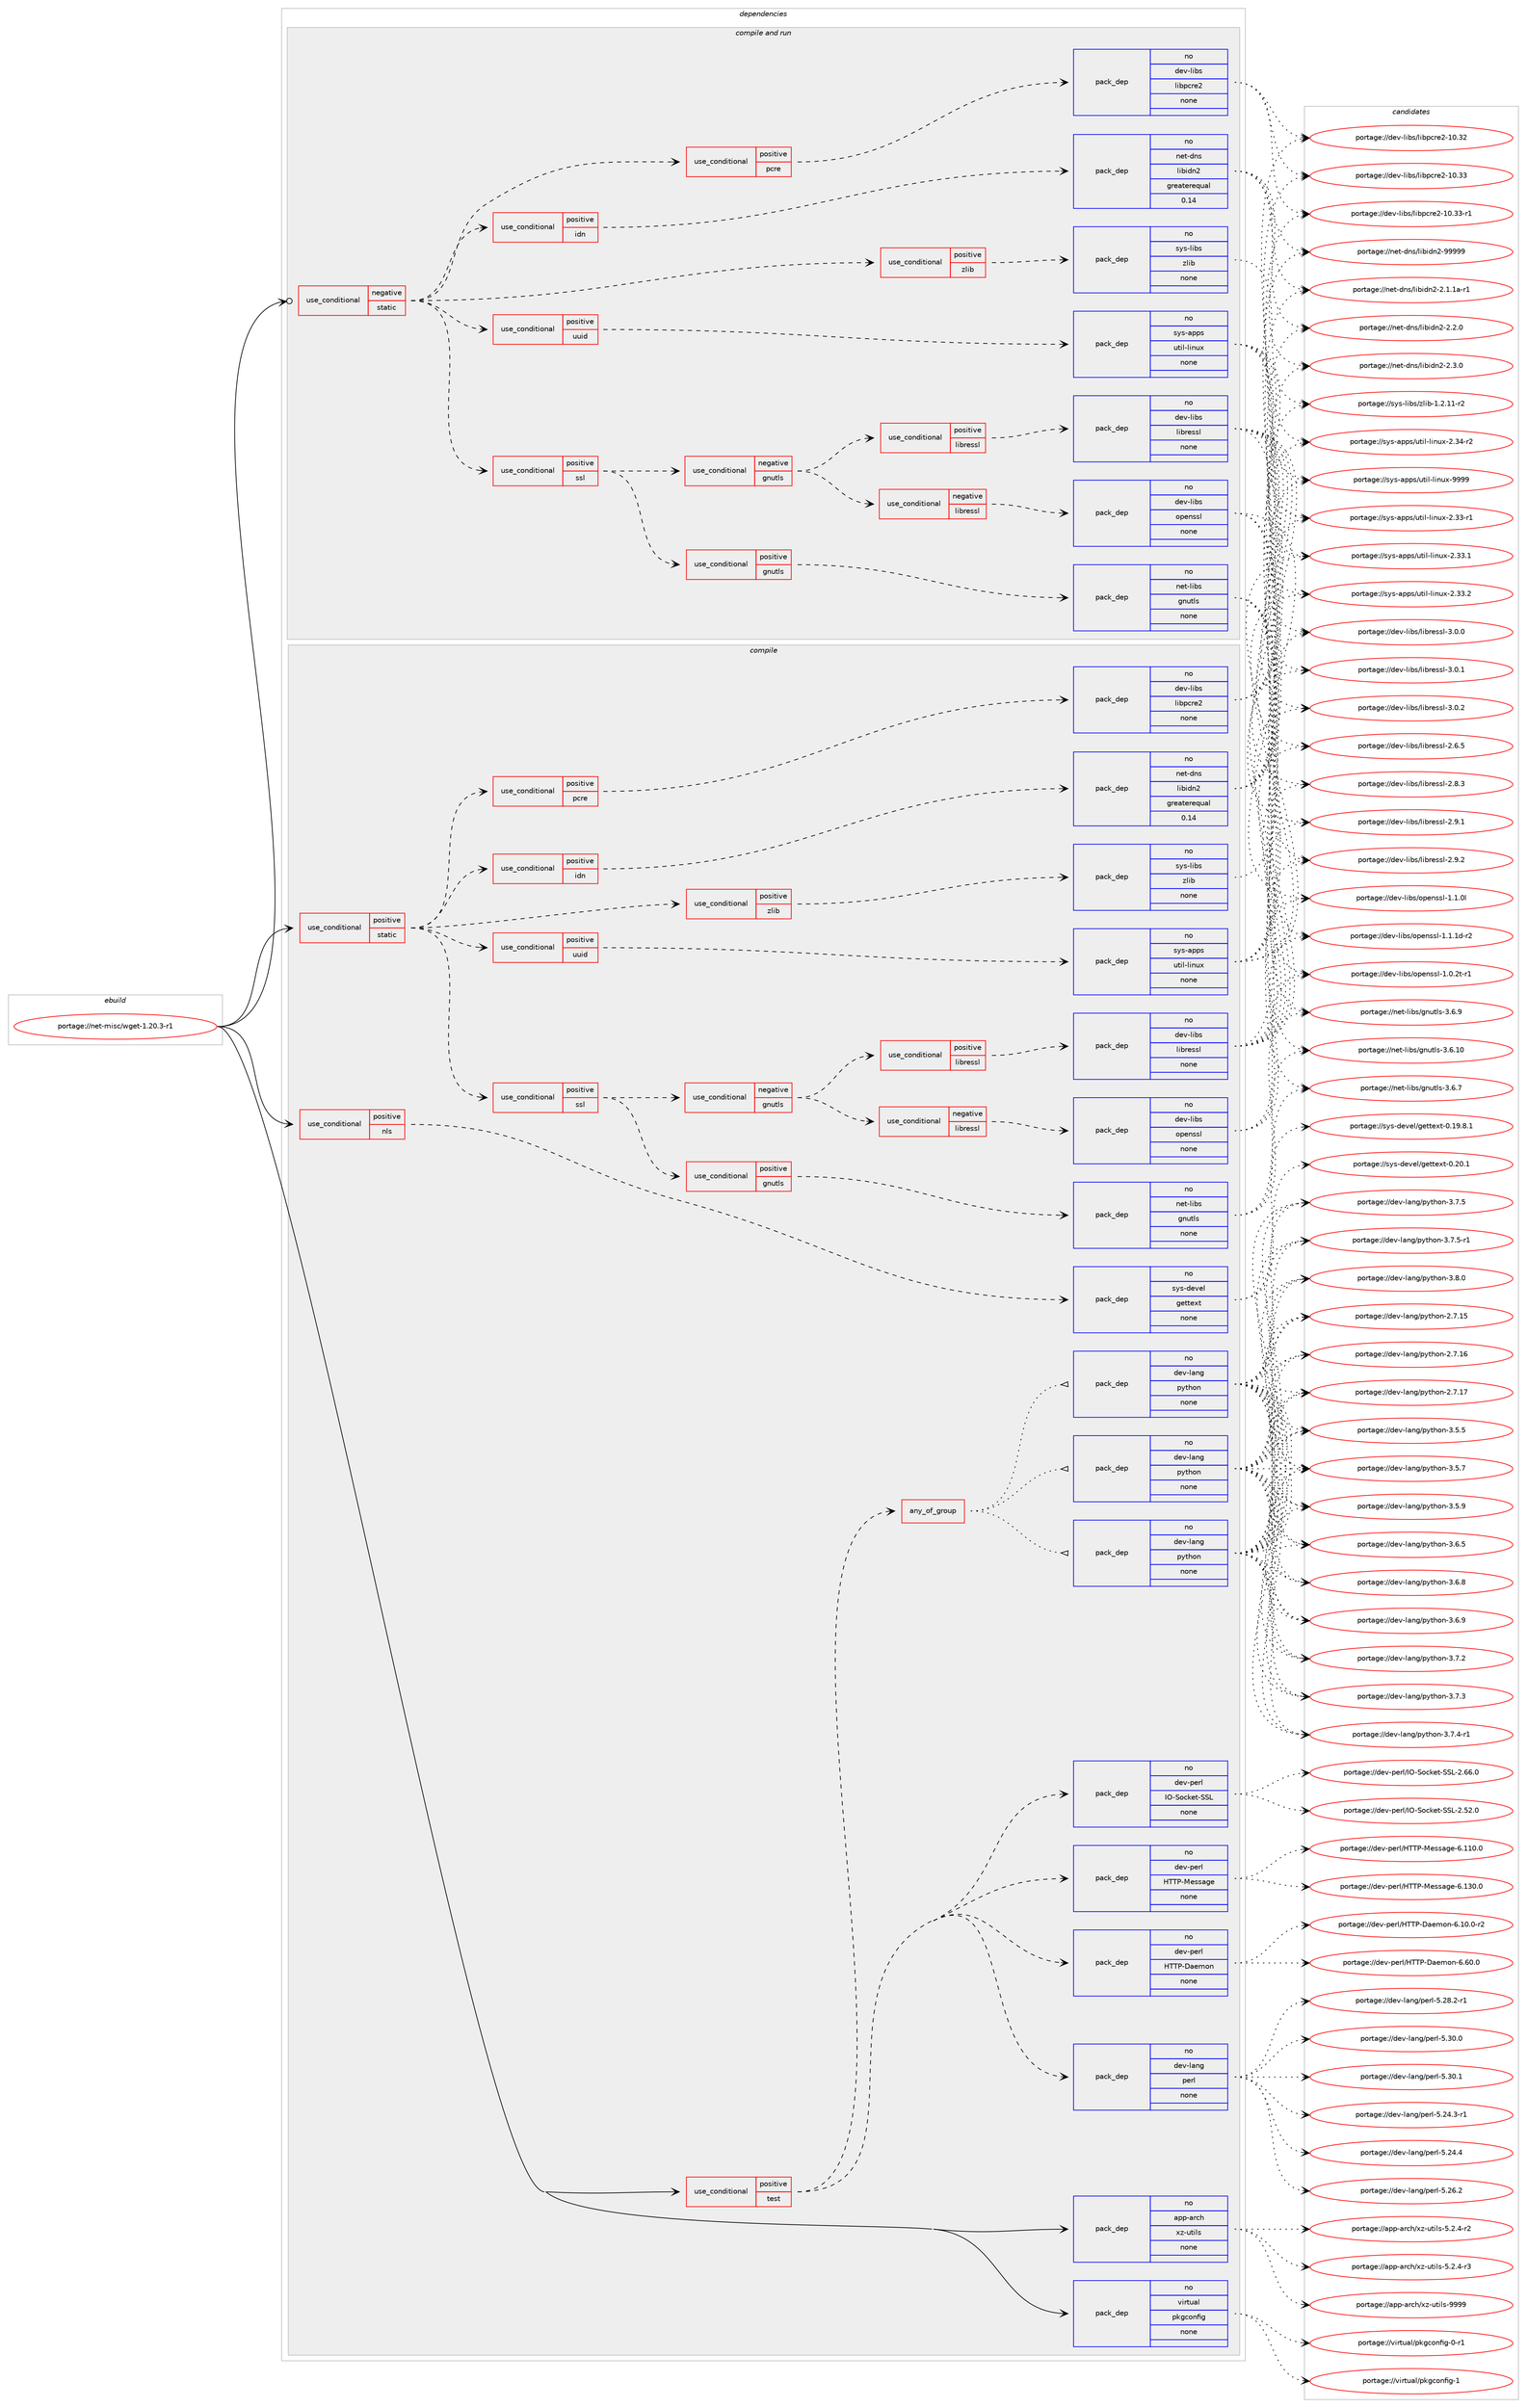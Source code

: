 digraph prolog {

# *************
# Graph options
# *************

newrank=true;
concentrate=true;
compound=true;
graph [rankdir=LR,fontname=Helvetica,fontsize=10,ranksep=1.5];#, ranksep=2.5, nodesep=0.2];
edge  [arrowhead=vee];
node  [fontname=Helvetica,fontsize=10];

# **********
# The ebuild
# **********

subgraph cluster_leftcol {
color=gray;
rank=same;
label=<<i>ebuild</i>>;
id [label="portage://net-misc/wget-1.20.3-r1", color=red, width=4, href="../net-misc/wget-1.20.3-r1.svg"];
}

# ****************
# The dependencies
# ****************

subgraph cluster_midcol {
color=gray;
label=<<i>dependencies</i>>;
subgraph cluster_compile {
fillcolor="#eeeeee";
style=filled;
label=<<i>compile</i>>;
subgraph cond92803 {
dependency371104 [label=<<TABLE BORDER="0" CELLBORDER="1" CELLSPACING="0" CELLPADDING="4"><TR><TD ROWSPAN="3" CELLPADDING="10">use_conditional</TD></TR><TR><TD>positive</TD></TR><TR><TD>nls</TD></TR></TABLE>>, shape=none, color=red];
subgraph pack272052 {
dependency371105 [label=<<TABLE BORDER="0" CELLBORDER="1" CELLSPACING="0" CELLPADDING="4" WIDTH="220"><TR><TD ROWSPAN="6" CELLPADDING="30">pack_dep</TD></TR><TR><TD WIDTH="110">no</TD></TR><TR><TD>sys-devel</TD></TR><TR><TD>gettext</TD></TR><TR><TD>none</TD></TR><TR><TD></TD></TR></TABLE>>, shape=none, color=blue];
}
dependency371104:e -> dependency371105:w [weight=20,style="dashed",arrowhead="vee"];
}
id:e -> dependency371104:w [weight=20,style="solid",arrowhead="vee"];
subgraph cond92804 {
dependency371106 [label=<<TABLE BORDER="0" CELLBORDER="1" CELLSPACING="0" CELLPADDING="4"><TR><TD ROWSPAN="3" CELLPADDING="10">use_conditional</TD></TR><TR><TD>positive</TD></TR><TR><TD>static</TD></TR></TABLE>>, shape=none, color=red];
subgraph cond92805 {
dependency371107 [label=<<TABLE BORDER="0" CELLBORDER="1" CELLSPACING="0" CELLPADDING="4"><TR><TD ROWSPAN="3" CELLPADDING="10">use_conditional</TD></TR><TR><TD>positive</TD></TR><TR><TD>idn</TD></TR></TABLE>>, shape=none, color=red];
subgraph pack272053 {
dependency371108 [label=<<TABLE BORDER="0" CELLBORDER="1" CELLSPACING="0" CELLPADDING="4" WIDTH="220"><TR><TD ROWSPAN="6" CELLPADDING="30">pack_dep</TD></TR><TR><TD WIDTH="110">no</TD></TR><TR><TD>net-dns</TD></TR><TR><TD>libidn2</TD></TR><TR><TD>greaterequal</TD></TR><TR><TD>0.14</TD></TR></TABLE>>, shape=none, color=blue];
}
dependency371107:e -> dependency371108:w [weight=20,style="dashed",arrowhead="vee"];
}
dependency371106:e -> dependency371107:w [weight=20,style="dashed",arrowhead="vee"];
subgraph cond92806 {
dependency371109 [label=<<TABLE BORDER="0" CELLBORDER="1" CELLSPACING="0" CELLPADDING="4"><TR><TD ROWSPAN="3" CELLPADDING="10">use_conditional</TD></TR><TR><TD>positive</TD></TR><TR><TD>pcre</TD></TR></TABLE>>, shape=none, color=red];
subgraph pack272054 {
dependency371110 [label=<<TABLE BORDER="0" CELLBORDER="1" CELLSPACING="0" CELLPADDING="4" WIDTH="220"><TR><TD ROWSPAN="6" CELLPADDING="30">pack_dep</TD></TR><TR><TD WIDTH="110">no</TD></TR><TR><TD>dev-libs</TD></TR><TR><TD>libpcre2</TD></TR><TR><TD>none</TD></TR><TR><TD></TD></TR></TABLE>>, shape=none, color=blue];
}
dependency371109:e -> dependency371110:w [weight=20,style="dashed",arrowhead="vee"];
}
dependency371106:e -> dependency371109:w [weight=20,style="dashed",arrowhead="vee"];
subgraph cond92807 {
dependency371111 [label=<<TABLE BORDER="0" CELLBORDER="1" CELLSPACING="0" CELLPADDING="4"><TR><TD ROWSPAN="3" CELLPADDING="10">use_conditional</TD></TR><TR><TD>positive</TD></TR><TR><TD>ssl</TD></TR></TABLE>>, shape=none, color=red];
subgraph cond92808 {
dependency371112 [label=<<TABLE BORDER="0" CELLBORDER="1" CELLSPACING="0" CELLPADDING="4"><TR><TD ROWSPAN="3" CELLPADDING="10">use_conditional</TD></TR><TR><TD>positive</TD></TR><TR><TD>gnutls</TD></TR></TABLE>>, shape=none, color=red];
subgraph pack272055 {
dependency371113 [label=<<TABLE BORDER="0" CELLBORDER="1" CELLSPACING="0" CELLPADDING="4" WIDTH="220"><TR><TD ROWSPAN="6" CELLPADDING="30">pack_dep</TD></TR><TR><TD WIDTH="110">no</TD></TR><TR><TD>net-libs</TD></TR><TR><TD>gnutls</TD></TR><TR><TD>none</TD></TR><TR><TD></TD></TR></TABLE>>, shape=none, color=blue];
}
dependency371112:e -> dependency371113:w [weight=20,style="dashed",arrowhead="vee"];
}
dependency371111:e -> dependency371112:w [weight=20,style="dashed",arrowhead="vee"];
subgraph cond92809 {
dependency371114 [label=<<TABLE BORDER="0" CELLBORDER="1" CELLSPACING="0" CELLPADDING="4"><TR><TD ROWSPAN="3" CELLPADDING="10">use_conditional</TD></TR><TR><TD>negative</TD></TR><TR><TD>gnutls</TD></TR></TABLE>>, shape=none, color=red];
subgraph cond92810 {
dependency371115 [label=<<TABLE BORDER="0" CELLBORDER="1" CELLSPACING="0" CELLPADDING="4"><TR><TD ROWSPAN="3" CELLPADDING="10">use_conditional</TD></TR><TR><TD>negative</TD></TR><TR><TD>libressl</TD></TR></TABLE>>, shape=none, color=red];
subgraph pack272056 {
dependency371116 [label=<<TABLE BORDER="0" CELLBORDER="1" CELLSPACING="0" CELLPADDING="4" WIDTH="220"><TR><TD ROWSPAN="6" CELLPADDING="30">pack_dep</TD></TR><TR><TD WIDTH="110">no</TD></TR><TR><TD>dev-libs</TD></TR><TR><TD>openssl</TD></TR><TR><TD>none</TD></TR><TR><TD></TD></TR></TABLE>>, shape=none, color=blue];
}
dependency371115:e -> dependency371116:w [weight=20,style="dashed",arrowhead="vee"];
}
dependency371114:e -> dependency371115:w [weight=20,style="dashed",arrowhead="vee"];
subgraph cond92811 {
dependency371117 [label=<<TABLE BORDER="0" CELLBORDER="1" CELLSPACING="0" CELLPADDING="4"><TR><TD ROWSPAN="3" CELLPADDING="10">use_conditional</TD></TR><TR><TD>positive</TD></TR><TR><TD>libressl</TD></TR></TABLE>>, shape=none, color=red];
subgraph pack272057 {
dependency371118 [label=<<TABLE BORDER="0" CELLBORDER="1" CELLSPACING="0" CELLPADDING="4" WIDTH="220"><TR><TD ROWSPAN="6" CELLPADDING="30">pack_dep</TD></TR><TR><TD WIDTH="110">no</TD></TR><TR><TD>dev-libs</TD></TR><TR><TD>libressl</TD></TR><TR><TD>none</TD></TR><TR><TD></TD></TR></TABLE>>, shape=none, color=blue];
}
dependency371117:e -> dependency371118:w [weight=20,style="dashed",arrowhead="vee"];
}
dependency371114:e -> dependency371117:w [weight=20,style="dashed",arrowhead="vee"];
}
dependency371111:e -> dependency371114:w [weight=20,style="dashed",arrowhead="vee"];
}
dependency371106:e -> dependency371111:w [weight=20,style="dashed",arrowhead="vee"];
subgraph cond92812 {
dependency371119 [label=<<TABLE BORDER="0" CELLBORDER="1" CELLSPACING="0" CELLPADDING="4"><TR><TD ROWSPAN="3" CELLPADDING="10">use_conditional</TD></TR><TR><TD>positive</TD></TR><TR><TD>uuid</TD></TR></TABLE>>, shape=none, color=red];
subgraph pack272058 {
dependency371120 [label=<<TABLE BORDER="0" CELLBORDER="1" CELLSPACING="0" CELLPADDING="4" WIDTH="220"><TR><TD ROWSPAN="6" CELLPADDING="30">pack_dep</TD></TR><TR><TD WIDTH="110">no</TD></TR><TR><TD>sys-apps</TD></TR><TR><TD>util-linux</TD></TR><TR><TD>none</TD></TR><TR><TD></TD></TR></TABLE>>, shape=none, color=blue];
}
dependency371119:e -> dependency371120:w [weight=20,style="dashed",arrowhead="vee"];
}
dependency371106:e -> dependency371119:w [weight=20,style="dashed",arrowhead="vee"];
subgraph cond92813 {
dependency371121 [label=<<TABLE BORDER="0" CELLBORDER="1" CELLSPACING="0" CELLPADDING="4"><TR><TD ROWSPAN="3" CELLPADDING="10">use_conditional</TD></TR><TR><TD>positive</TD></TR><TR><TD>zlib</TD></TR></TABLE>>, shape=none, color=red];
subgraph pack272059 {
dependency371122 [label=<<TABLE BORDER="0" CELLBORDER="1" CELLSPACING="0" CELLPADDING="4" WIDTH="220"><TR><TD ROWSPAN="6" CELLPADDING="30">pack_dep</TD></TR><TR><TD WIDTH="110">no</TD></TR><TR><TD>sys-libs</TD></TR><TR><TD>zlib</TD></TR><TR><TD>none</TD></TR><TR><TD></TD></TR></TABLE>>, shape=none, color=blue];
}
dependency371121:e -> dependency371122:w [weight=20,style="dashed",arrowhead="vee"];
}
dependency371106:e -> dependency371121:w [weight=20,style="dashed",arrowhead="vee"];
}
id:e -> dependency371106:w [weight=20,style="solid",arrowhead="vee"];
subgraph cond92814 {
dependency371123 [label=<<TABLE BORDER="0" CELLBORDER="1" CELLSPACING="0" CELLPADDING="4"><TR><TD ROWSPAN="3" CELLPADDING="10">use_conditional</TD></TR><TR><TD>positive</TD></TR><TR><TD>test</TD></TR></TABLE>>, shape=none, color=red];
subgraph any6060 {
dependency371124 [label=<<TABLE BORDER="0" CELLBORDER="1" CELLSPACING="0" CELLPADDING="4"><TR><TD CELLPADDING="10">any_of_group</TD></TR></TABLE>>, shape=none, color=red];subgraph pack272060 {
dependency371125 [label=<<TABLE BORDER="0" CELLBORDER="1" CELLSPACING="0" CELLPADDING="4" WIDTH="220"><TR><TD ROWSPAN="6" CELLPADDING="30">pack_dep</TD></TR><TR><TD WIDTH="110">no</TD></TR><TR><TD>dev-lang</TD></TR><TR><TD>python</TD></TR><TR><TD>none</TD></TR><TR><TD></TD></TR></TABLE>>, shape=none, color=blue];
}
dependency371124:e -> dependency371125:w [weight=20,style="dotted",arrowhead="oinv"];
subgraph pack272061 {
dependency371126 [label=<<TABLE BORDER="0" CELLBORDER="1" CELLSPACING="0" CELLPADDING="4" WIDTH="220"><TR><TD ROWSPAN="6" CELLPADDING="30">pack_dep</TD></TR><TR><TD WIDTH="110">no</TD></TR><TR><TD>dev-lang</TD></TR><TR><TD>python</TD></TR><TR><TD>none</TD></TR><TR><TD></TD></TR></TABLE>>, shape=none, color=blue];
}
dependency371124:e -> dependency371126:w [weight=20,style="dotted",arrowhead="oinv"];
subgraph pack272062 {
dependency371127 [label=<<TABLE BORDER="0" CELLBORDER="1" CELLSPACING="0" CELLPADDING="4" WIDTH="220"><TR><TD ROWSPAN="6" CELLPADDING="30">pack_dep</TD></TR><TR><TD WIDTH="110">no</TD></TR><TR><TD>dev-lang</TD></TR><TR><TD>python</TD></TR><TR><TD>none</TD></TR><TR><TD></TD></TR></TABLE>>, shape=none, color=blue];
}
dependency371124:e -> dependency371127:w [weight=20,style="dotted",arrowhead="oinv"];
}
dependency371123:e -> dependency371124:w [weight=20,style="dashed",arrowhead="vee"];
subgraph pack272063 {
dependency371128 [label=<<TABLE BORDER="0" CELLBORDER="1" CELLSPACING="0" CELLPADDING="4" WIDTH="220"><TR><TD ROWSPAN="6" CELLPADDING="30">pack_dep</TD></TR><TR><TD WIDTH="110">no</TD></TR><TR><TD>dev-lang</TD></TR><TR><TD>perl</TD></TR><TR><TD>none</TD></TR><TR><TD></TD></TR></TABLE>>, shape=none, color=blue];
}
dependency371123:e -> dependency371128:w [weight=20,style="dashed",arrowhead="vee"];
subgraph pack272064 {
dependency371129 [label=<<TABLE BORDER="0" CELLBORDER="1" CELLSPACING="0" CELLPADDING="4" WIDTH="220"><TR><TD ROWSPAN="6" CELLPADDING="30">pack_dep</TD></TR><TR><TD WIDTH="110">no</TD></TR><TR><TD>dev-perl</TD></TR><TR><TD>HTTP-Daemon</TD></TR><TR><TD>none</TD></TR><TR><TD></TD></TR></TABLE>>, shape=none, color=blue];
}
dependency371123:e -> dependency371129:w [weight=20,style="dashed",arrowhead="vee"];
subgraph pack272065 {
dependency371130 [label=<<TABLE BORDER="0" CELLBORDER="1" CELLSPACING="0" CELLPADDING="4" WIDTH="220"><TR><TD ROWSPAN="6" CELLPADDING="30">pack_dep</TD></TR><TR><TD WIDTH="110">no</TD></TR><TR><TD>dev-perl</TD></TR><TR><TD>HTTP-Message</TD></TR><TR><TD>none</TD></TR><TR><TD></TD></TR></TABLE>>, shape=none, color=blue];
}
dependency371123:e -> dependency371130:w [weight=20,style="dashed",arrowhead="vee"];
subgraph pack272066 {
dependency371131 [label=<<TABLE BORDER="0" CELLBORDER="1" CELLSPACING="0" CELLPADDING="4" WIDTH="220"><TR><TD ROWSPAN="6" CELLPADDING="30">pack_dep</TD></TR><TR><TD WIDTH="110">no</TD></TR><TR><TD>dev-perl</TD></TR><TR><TD>IO-Socket-SSL</TD></TR><TR><TD>none</TD></TR><TR><TD></TD></TR></TABLE>>, shape=none, color=blue];
}
dependency371123:e -> dependency371131:w [weight=20,style="dashed",arrowhead="vee"];
}
id:e -> dependency371123:w [weight=20,style="solid",arrowhead="vee"];
subgraph pack272067 {
dependency371132 [label=<<TABLE BORDER="0" CELLBORDER="1" CELLSPACING="0" CELLPADDING="4" WIDTH="220"><TR><TD ROWSPAN="6" CELLPADDING="30">pack_dep</TD></TR><TR><TD WIDTH="110">no</TD></TR><TR><TD>app-arch</TD></TR><TR><TD>xz-utils</TD></TR><TR><TD>none</TD></TR><TR><TD></TD></TR></TABLE>>, shape=none, color=blue];
}
id:e -> dependency371132:w [weight=20,style="solid",arrowhead="vee"];
subgraph pack272068 {
dependency371133 [label=<<TABLE BORDER="0" CELLBORDER="1" CELLSPACING="0" CELLPADDING="4" WIDTH="220"><TR><TD ROWSPAN="6" CELLPADDING="30">pack_dep</TD></TR><TR><TD WIDTH="110">no</TD></TR><TR><TD>virtual</TD></TR><TR><TD>pkgconfig</TD></TR><TR><TD>none</TD></TR><TR><TD></TD></TR></TABLE>>, shape=none, color=blue];
}
id:e -> dependency371133:w [weight=20,style="solid",arrowhead="vee"];
}
subgraph cluster_compileandrun {
fillcolor="#eeeeee";
style=filled;
label=<<i>compile and run</i>>;
subgraph cond92815 {
dependency371134 [label=<<TABLE BORDER="0" CELLBORDER="1" CELLSPACING="0" CELLPADDING="4"><TR><TD ROWSPAN="3" CELLPADDING="10">use_conditional</TD></TR><TR><TD>negative</TD></TR><TR><TD>static</TD></TR></TABLE>>, shape=none, color=red];
subgraph cond92816 {
dependency371135 [label=<<TABLE BORDER="0" CELLBORDER="1" CELLSPACING="0" CELLPADDING="4"><TR><TD ROWSPAN="3" CELLPADDING="10">use_conditional</TD></TR><TR><TD>positive</TD></TR><TR><TD>idn</TD></TR></TABLE>>, shape=none, color=red];
subgraph pack272069 {
dependency371136 [label=<<TABLE BORDER="0" CELLBORDER="1" CELLSPACING="0" CELLPADDING="4" WIDTH="220"><TR><TD ROWSPAN="6" CELLPADDING="30">pack_dep</TD></TR><TR><TD WIDTH="110">no</TD></TR><TR><TD>net-dns</TD></TR><TR><TD>libidn2</TD></TR><TR><TD>greaterequal</TD></TR><TR><TD>0.14</TD></TR></TABLE>>, shape=none, color=blue];
}
dependency371135:e -> dependency371136:w [weight=20,style="dashed",arrowhead="vee"];
}
dependency371134:e -> dependency371135:w [weight=20,style="dashed",arrowhead="vee"];
subgraph cond92817 {
dependency371137 [label=<<TABLE BORDER="0" CELLBORDER="1" CELLSPACING="0" CELLPADDING="4"><TR><TD ROWSPAN="3" CELLPADDING="10">use_conditional</TD></TR><TR><TD>positive</TD></TR><TR><TD>pcre</TD></TR></TABLE>>, shape=none, color=red];
subgraph pack272070 {
dependency371138 [label=<<TABLE BORDER="0" CELLBORDER="1" CELLSPACING="0" CELLPADDING="4" WIDTH="220"><TR><TD ROWSPAN="6" CELLPADDING="30">pack_dep</TD></TR><TR><TD WIDTH="110">no</TD></TR><TR><TD>dev-libs</TD></TR><TR><TD>libpcre2</TD></TR><TR><TD>none</TD></TR><TR><TD></TD></TR></TABLE>>, shape=none, color=blue];
}
dependency371137:e -> dependency371138:w [weight=20,style="dashed",arrowhead="vee"];
}
dependency371134:e -> dependency371137:w [weight=20,style="dashed",arrowhead="vee"];
subgraph cond92818 {
dependency371139 [label=<<TABLE BORDER="0" CELLBORDER="1" CELLSPACING="0" CELLPADDING="4"><TR><TD ROWSPAN="3" CELLPADDING="10">use_conditional</TD></TR><TR><TD>positive</TD></TR><TR><TD>ssl</TD></TR></TABLE>>, shape=none, color=red];
subgraph cond92819 {
dependency371140 [label=<<TABLE BORDER="0" CELLBORDER="1" CELLSPACING="0" CELLPADDING="4"><TR><TD ROWSPAN="3" CELLPADDING="10">use_conditional</TD></TR><TR><TD>positive</TD></TR><TR><TD>gnutls</TD></TR></TABLE>>, shape=none, color=red];
subgraph pack272071 {
dependency371141 [label=<<TABLE BORDER="0" CELLBORDER="1" CELLSPACING="0" CELLPADDING="4" WIDTH="220"><TR><TD ROWSPAN="6" CELLPADDING="30">pack_dep</TD></TR><TR><TD WIDTH="110">no</TD></TR><TR><TD>net-libs</TD></TR><TR><TD>gnutls</TD></TR><TR><TD>none</TD></TR><TR><TD></TD></TR></TABLE>>, shape=none, color=blue];
}
dependency371140:e -> dependency371141:w [weight=20,style="dashed",arrowhead="vee"];
}
dependency371139:e -> dependency371140:w [weight=20,style="dashed",arrowhead="vee"];
subgraph cond92820 {
dependency371142 [label=<<TABLE BORDER="0" CELLBORDER="1" CELLSPACING="0" CELLPADDING="4"><TR><TD ROWSPAN="3" CELLPADDING="10">use_conditional</TD></TR><TR><TD>negative</TD></TR><TR><TD>gnutls</TD></TR></TABLE>>, shape=none, color=red];
subgraph cond92821 {
dependency371143 [label=<<TABLE BORDER="0" CELLBORDER="1" CELLSPACING="0" CELLPADDING="4"><TR><TD ROWSPAN="3" CELLPADDING="10">use_conditional</TD></TR><TR><TD>negative</TD></TR><TR><TD>libressl</TD></TR></TABLE>>, shape=none, color=red];
subgraph pack272072 {
dependency371144 [label=<<TABLE BORDER="0" CELLBORDER="1" CELLSPACING="0" CELLPADDING="4" WIDTH="220"><TR><TD ROWSPAN="6" CELLPADDING="30">pack_dep</TD></TR><TR><TD WIDTH="110">no</TD></TR><TR><TD>dev-libs</TD></TR><TR><TD>openssl</TD></TR><TR><TD>none</TD></TR><TR><TD></TD></TR></TABLE>>, shape=none, color=blue];
}
dependency371143:e -> dependency371144:w [weight=20,style="dashed",arrowhead="vee"];
}
dependency371142:e -> dependency371143:w [weight=20,style="dashed",arrowhead="vee"];
subgraph cond92822 {
dependency371145 [label=<<TABLE BORDER="0" CELLBORDER="1" CELLSPACING="0" CELLPADDING="4"><TR><TD ROWSPAN="3" CELLPADDING="10">use_conditional</TD></TR><TR><TD>positive</TD></TR><TR><TD>libressl</TD></TR></TABLE>>, shape=none, color=red];
subgraph pack272073 {
dependency371146 [label=<<TABLE BORDER="0" CELLBORDER="1" CELLSPACING="0" CELLPADDING="4" WIDTH="220"><TR><TD ROWSPAN="6" CELLPADDING="30">pack_dep</TD></TR><TR><TD WIDTH="110">no</TD></TR><TR><TD>dev-libs</TD></TR><TR><TD>libressl</TD></TR><TR><TD>none</TD></TR><TR><TD></TD></TR></TABLE>>, shape=none, color=blue];
}
dependency371145:e -> dependency371146:w [weight=20,style="dashed",arrowhead="vee"];
}
dependency371142:e -> dependency371145:w [weight=20,style="dashed",arrowhead="vee"];
}
dependency371139:e -> dependency371142:w [weight=20,style="dashed",arrowhead="vee"];
}
dependency371134:e -> dependency371139:w [weight=20,style="dashed",arrowhead="vee"];
subgraph cond92823 {
dependency371147 [label=<<TABLE BORDER="0" CELLBORDER="1" CELLSPACING="0" CELLPADDING="4"><TR><TD ROWSPAN="3" CELLPADDING="10">use_conditional</TD></TR><TR><TD>positive</TD></TR><TR><TD>uuid</TD></TR></TABLE>>, shape=none, color=red];
subgraph pack272074 {
dependency371148 [label=<<TABLE BORDER="0" CELLBORDER="1" CELLSPACING="0" CELLPADDING="4" WIDTH="220"><TR><TD ROWSPAN="6" CELLPADDING="30">pack_dep</TD></TR><TR><TD WIDTH="110">no</TD></TR><TR><TD>sys-apps</TD></TR><TR><TD>util-linux</TD></TR><TR><TD>none</TD></TR><TR><TD></TD></TR></TABLE>>, shape=none, color=blue];
}
dependency371147:e -> dependency371148:w [weight=20,style="dashed",arrowhead="vee"];
}
dependency371134:e -> dependency371147:w [weight=20,style="dashed",arrowhead="vee"];
subgraph cond92824 {
dependency371149 [label=<<TABLE BORDER="0" CELLBORDER="1" CELLSPACING="0" CELLPADDING="4"><TR><TD ROWSPAN="3" CELLPADDING="10">use_conditional</TD></TR><TR><TD>positive</TD></TR><TR><TD>zlib</TD></TR></TABLE>>, shape=none, color=red];
subgraph pack272075 {
dependency371150 [label=<<TABLE BORDER="0" CELLBORDER="1" CELLSPACING="0" CELLPADDING="4" WIDTH="220"><TR><TD ROWSPAN="6" CELLPADDING="30">pack_dep</TD></TR><TR><TD WIDTH="110">no</TD></TR><TR><TD>sys-libs</TD></TR><TR><TD>zlib</TD></TR><TR><TD>none</TD></TR><TR><TD></TD></TR></TABLE>>, shape=none, color=blue];
}
dependency371149:e -> dependency371150:w [weight=20,style="dashed",arrowhead="vee"];
}
dependency371134:e -> dependency371149:w [weight=20,style="dashed",arrowhead="vee"];
}
id:e -> dependency371134:w [weight=20,style="solid",arrowhead="odotvee"];
}
subgraph cluster_run {
fillcolor="#eeeeee";
style=filled;
label=<<i>run</i>>;
}
}

# **************
# The candidates
# **************

subgraph cluster_choices {
rank=same;
color=gray;
label=<<i>candidates</i>>;

subgraph choice272052 {
color=black;
nodesep=1;
choiceportage1151211154510010111810110847103101116116101120116454846495746564649 [label="portage://sys-devel/gettext-0.19.8.1", color=red, width=4,href="../sys-devel/gettext-0.19.8.1.svg"];
choiceportage115121115451001011181011084710310111611610112011645484650484649 [label="portage://sys-devel/gettext-0.20.1", color=red, width=4,href="../sys-devel/gettext-0.20.1.svg"];
dependency371105:e -> choiceportage1151211154510010111810110847103101116116101120116454846495746564649:w [style=dotted,weight="100"];
dependency371105:e -> choiceportage115121115451001011181011084710310111611610112011645484650484649:w [style=dotted,weight="100"];
}
subgraph choice272053 {
color=black;
nodesep=1;
choiceportage11010111645100110115471081059810510011050455046494649974511449 [label="portage://net-dns/libidn2-2.1.1a-r1", color=red, width=4,href="../net-dns/libidn2-2.1.1a-r1.svg"];
choiceportage11010111645100110115471081059810510011050455046504648 [label="portage://net-dns/libidn2-2.2.0", color=red, width=4,href="../net-dns/libidn2-2.2.0.svg"];
choiceportage11010111645100110115471081059810510011050455046514648 [label="portage://net-dns/libidn2-2.3.0", color=red, width=4,href="../net-dns/libidn2-2.3.0.svg"];
choiceportage11010111645100110115471081059810510011050455757575757 [label="portage://net-dns/libidn2-99999", color=red, width=4,href="../net-dns/libidn2-99999.svg"];
dependency371108:e -> choiceportage11010111645100110115471081059810510011050455046494649974511449:w [style=dotted,weight="100"];
dependency371108:e -> choiceportage11010111645100110115471081059810510011050455046504648:w [style=dotted,weight="100"];
dependency371108:e -> choiceportage11010111645100110115471081059810510011050455046514648:w [style=dotted,weight="100"];
dependency371108:e -> choiceportage11010111645100110115471081059810510011050455757575757:w [style=dotted,weight="100"];
}
subgraph choice272054 {
color=black;
nodesep=1;
choiceportage100101118451081059811547108105981129911410150454948465150 [label="portage://dev-libs/libpcre2-10.32", color=red, width=4,href="../dev-libs/libpcre2-10.32.svg"];
choiceportage100101118451081059811547108105981129911410150454948465151 [label="portage://dev-libs/libpcre2-10.33", color=red, width=4,href="../dev-libs/libpcre2-10.33.svg"];
choiceportage1001011184510810598115471081059811299114101504549484651514511449 [label="portage://dev-libs/libpcre2-10.33-r1", color=red, width=4,href="../dev-libs/libpcre2-10.33-r1.svg"];
dependency371110:e -> choiceportage100101118451081059811547108105981129911410150454948465150:w [style=dotted,weight="100"];
dependency371110:e -> choiceportage100101118451081059811547108105981129911410150454948465151:w [style=dotted,weight="100"];
dependency371110:e -> choiceportage1001011184510810598115471081059811299114101504549484651514511449:w [style=dotted,weight="100"];
}
subgraph choice272055 {
color=black;
nodesep=1;
choiceportage11010111645108105981154710311011711610811545514654464948 [label="portage://net-libs/gnutls-3.6.10", color=red, width=4,href="../net-libs/gnutls-3.6.10.svg"];
choiceportage110101116451081059811547103110117116108115455146544655 [label="portage://net-libs/gnutls-3.6.7", color=red, width=4,href="../net-libs/gnutls-3.6.7.svg"];
choiceportage110101116451081059811547103110117116108115455146544657 [label="portage://net-libs/gnutls-3.6.9", color=red, width=4,href="../net-libs/gnutls-3.6.9.svg"];
dependency371113:e -> choiceportage11010111645108105981154710311011711610811545514654464948:w [style=dotted,weight="100"];
dependency371113:e -> choiceportage110101116451081059811547103110117116108115455146544655:w [style=dotted,weight="100"];
dependency371113:e -> choiceportage110101116451081059811547103110117116108115455146544657:w [style=dotted,weight="100"];
}
subgraph choice272056 {
color=black;
nodesep=1;
choiceportage1001011184510810598115471111121011101151151084549464846501164511449 [label="portage://dev-libs/openssl-1.0.2t-r1", color=red, width=4,href="../dev-libs/openssl-1.0.2t-r1.svg"];
choiceportage100101118451081059811547111112101110115115108454946494648108 [label="portage://dev-libs/openssl-1.1.0l", color=red, width=4,href="../dev-libs/openssl-1.1.0l.svg"];
choiceportage1001011184510810598115471111121011101151151084549464946491004511450 [label="portage://dev-libs/openssl-1.1.1d-r2", color=red, width=4,href="../dev-libs/openssl-1.1.1d-r2.svg"];
dependency371116:e -> choiceportage1001011184510810598115471111121011101151151084549464846501164511449:w [style=dotted,weight="100"];
dependency371116:e -> choiceportage100101118451081059811547111112101110115115108454946494648108:w [style=dotted,weight="100"];
dependency371116:e -> choiceportage1001011184510810598115471111121011101151151084549464946491004511450:w [style=dotted,weight="100"];
}
subgraph choice272057 {
color=black;
nodesep=1;
choiceportage10010111845108105981154710810598114101115115108455046544653 [label="portage://dev-libs/libressl-2.6.5", color=red, width=4,href="../dev-libs/libressl-2.6.5.svg"];
choiceportage10010111845108105981154710810598114101115115108455046564651 [label="portage://dev-libs/libressl-2.8.3", color=red, width=4,href="../dev-libs/libressl-2.8.3.svg"];
choiceportage10010111845108105981154710810598114101115115108455046574649 [label="portage://dev-libs/libressl-2.9.1", color=red, width=4,href="../dev-libs/libressl-2.9.1.svg"];
choiceportage10010111845108105981154710810598114101115115108455046574650 [label="portage://dev-libs/libressl-2.9.2", color=red, width=4,href="../dev-libs/libressl-2.9.2.svg"];
choiceportage10010111845108105981154710810598114101115115108455146484648 [label="portage://dev-libs/libressl-3.0.0", color=red, width=4,href="../dev-libs/libressl-3.0.0.svg"];
choiceportage10010111845108105981154710810598114101115115108455146484649 [label="portage://dev-libs/libressl-3.0.1", color=red, width=4,href="../dev-libs/libressl-3.0.1.svg"];
choiceportage10010111845108105981154710810598114101115115108455146484650 [label="portage://dev-libs/libressl-3.0.2", color=red, width=4,href="../dev-libs/libressl-3.0.2.svg"];
dependency371118:e -> choiceportage10010111845108105981154710810598114101115115108455046544653:w [style=dotted,weight="100"];
dependency371118:e -> choiceportage10010111845108105981154710810598114101115115108455046564651:w [style=dotted,weight="100"];
dependency371118:e -> choiceportage10010111845108105981154710810598114101115115108455046574649:w [style=dotted,weight="100"];
dependency371118:e -> choiceportage10010111845108105981154710810598114101115115108455046574650:w [style=dotted,weight="100"];
dependency371118:e -> choiceportage10010111845108105981154710810598114101115115108455146484648:w [style=dotted,weight="100"];
dependency371118:e -> choiceportage10010111845108105981154710810598114101115115108455146484649:w [style=dotted,weight="100"];
dependency371118:e -> choiceportage10010111845108105981154710810598114101115115108455146484650:w [style=dotted,weight="100"];
}
subgraph choice272058 {
color=black;
nodesep=1;
choiceportage1151211154597112112115471171161051084510810511011712045504651514511449 [label="portage://sys-apps/util-linux-2.33-r1", color=red, width=4,href="../sys-apps/util-linux-2.33-r1.svg"];
choiceportage1151211154597112112115471171161051084510810511011712045504651514649 [label="portage://sys-apps/util-linux-2.33.1", color=red, width=4,href="../sys-apps/util-linux-2.33.1.svg"];
choiceportage1151211154597112112115471171161051084510810511011712045504651514650 [label="portage://sys-apps/util-linux-2.33.2", color=red, width=4,href="../sys-apps/util-linux-2.33.2.svg"];
choiceportage1151211154597112112115471171161051084510810511011712045504651524511450 [label="portage://sys-apps/util-linux-2.34-r2", color=red, width=4,href="../sys-apps/util-linux-2.34-r2.svg"];
choiceportage115121115459711211211547117116105108451081051101171204557575757 [label="portage://sys-apps/util-linux-9999", color=red, width=4,href="../sys-apps/util-linux-9999.svg"];
dependency371120:e -> choiceportage1151211154597112112115471171161051084510810511011712045504651514511449:w [style=dotted,weight="100"];
dependency371120:e -> choiceportage1151211154597112112115471171161051084510810511011712045504651514649:w [style=dotted,weight="100"];
dependency371120:e -> choiceportage1151211154597112112115471171161051084510810511011712045504651514650:w [style=dotted,weight="100"];
dependency371120:e -> choiceportage1151211154597112112115471171161051084510810511011712045504651524511450:w [style=dotted,weight="100"];
dependency371120:e -> choiceportage115121115459711211211547117116105108451081051101171204557575757:w [style=dotted,weight="100"];
}
subgraph choice272059 {
color=black;
nodesep=1;
choiceportage11512111545108105981154712210810598454946504649494511450 [label="portage://sys-libs/zlib-1.2.11-r2", color=red, width=4,href="../sys-libs/zlib-1.2.11-r2.svg"];
dependency371122:e -> choiceportage11512111545108105981154712210810598454946504649494511450:w [style=dotted,weight="100"];
}
subgraph choice272060 {
color=black;
nodesep=1;
choiceportage10010111845108971101034711212111610411111045504655464953 [label="portage://dev-lang/python-2.7.15", color=red, width=4,href="../dev-lang/python-2.7.15.svg"];
choiceportage10010111845108971101034711212111610411111045504655464954 [label="portage://dev-lang/python-2.7.16", color=red, width=4,href="../dev-lang/python-2.7.16.svg"];
choiceportage10010111845108971101034711212111610411111045504655464955 [label="portage://dev-lang/python-2.7.17", color=red, width=4,href="../dev-lang/python-2.7.17.svg"];
choiceportage100101118451089711010347112121116104111110455146534653 [label="portage://dev-lang/python-3.5.5", color=red, width=4,href="../dev-lang/python-3.5.5.svg"];
choiceportage100101118451089711010347112121116104111110455146534655 [label="portage://dev-lang/python-3.5.7", color=red, width=4,href="../dev-lang/python-3.5.7.svg"];
choiceportage100101118451089711010347112121116104111110455146534657 [label="portage://dev-lang/python-3.5.9", color=red, width=4,href="../dev-lang/python-3.5.9.svg"];
choiceportage100101118451089711010347112121116104111110455146544653 [label="portage://dev-lang/python-3.6.5", color=red, width=4,href="../dev-lang/python-3.6.5.svg"];
choiceportage100101118451089711010347112121116104111110455146544656 [label="portage://dev-lang/python-3.6.8", color=red, width=4,href="../dev-lang/python-3.6.8.svg"];
choiceportage100101118451089711010347112121116104111110455146544657 [label="portage://dev-lang/python-3.6.9", color=red, width=4,href="../dev-lang/python-3.6.9.svg"];
choiceportage100101118451089711010347112121116104111110455146554650 [label="portage://dev-lang/python-3.7.2", color=red, width=4,href="../dev-lang/python-3.7.2.svg"];
choiceportage100101118451089711010347112121116104111110455146554651 [label="portage://dev-lang/python-3.7.3", color=red, width=4,href="../dev-lang/python-3.7.3.svg"];
choiceportage1001011184510897110103471121211161041111104551465546524511449 [label="portage://dev-lang/python-3.7.4-r1", color=red, width=4,href="../dev-lang/python-3.7.4-r1.svg"];
choiceportage100101118451089711010347112121116104111110455146554653 [label="portage://dev-lang/python-3.7.5", color=red, width=4,href="../dev-lang/python-3.7.5.svg"];
choiceportage1001011184510897110103471121211161041111104551465546534511449 [label="portage://dev-lang/python-3.7.5-r1", color=red, width=4,href="../dev-lang/python-3.7.5-r1.svg"];
choiceportage100101118451089711010347112121116104111110455146564648 [label="portage://dev-lang/python-3.8.0", color=red, width=4,href="../dev-lang/python-3.8.0.svg"];
dependency371125:e -> choiceportage10010111845108971101034711212111610411111045504655464953:w [style=dotted,weight="100"];
dependency371125:e -> choiceportage10010111845108971101034711212111610411111045504655464954:w [style=dotted,weight="100"];
dependency371125:e -> choiceportage10010111845108971101034711212111610411111045504655464955:w [style=dotted,weight="100"];
dependency371125:e -> choiceportage100101118451089711010347112121116104111110455146534653:w [style=dotted,weight="100"];
dependency371125:e -> choiceportage100101118451089711010347112121116104111110455146534655:w [style=dotted,weight="100"];
dependency371125:e -> choiceportage100101118451089711010347112121116104111110455146534657:w [style=dotted,weight="100"];
dependency371125:e -> choiceportage100101118451089711010347112121116104111110455146544653:w [style=dotted,weight="100"];
dependency371125:e -> choiceportage100101118451089711010347112121116104111110455146544656:w [style=dotted,weight="100"];
dependency371125:e -> choiceportage100101118451089711010347112121116104111110455146544657:w [style=dotted,weight="100"];
dependency371125:e -> choiceportage100101118451089711010347112121116104111110455146554650:w [style=dotted,weight="100"];
dependency371125:e -> choiceportage100101118451089711010347112121116104111110455146554651:w [style=dotted,weight="100"];
dependency371125:e -> choiceportage1001011184510897110103471121211161041111104551465546524511449:w [style=dotted,weight="100"];
dependency371125:e -> choiceportage100101118451089711010347112121116104111110455146554653:w [style=dotted,weight="100"];
dependency371125:e -> choiceportage1001011184510897110103471121211161041111104551465546534511449:w [style=dotted,weight="100"];
dependency371125:e -> choiceportage100101118451089711010347112121116104111110455146564648:w [style=dotted,weight="100"];
}
subgraph choice272061 {
color=black;
nodesep=1;
choiceportage10010111845108971101034711212111610411111045504655464953 [label="portage://dev-lang/python-2.7.15", color=red, width=4,href="../dev-lang/python-2.7.15.svg"];
choiceportage10010111845108971101034711212111610411111045504655464954 [label="portage://dev-lang/python-2.7.16", color=red, width=4,href="../dev-lang/python-2.7.16.svg"];
choiceportage10010111845108971101034711212111610411111045504655464955 [label="portage://dev-lang/python-2.7.17", color=red, width=4,href="../dev-lang/python-2.7.17.svg"];
choiceportage100101118451089711010347112121116104111110455146534653 [label="portage://dev-lang/python-3.5.5", color=red, width=4,href="../dev-lang/python-3.5.5.svg"];
choiceportage100101118451089711010347112121116104111110455146534655 [label="portage://dev-lang/python-3.5.7", color=red, width=4,href="../dev-lang/python-3.5.7.svg"];
choiceportage100101118451089711010347112121116104111110455146534657 [label="portage://dev-lang/python-3.5.9", color=red, width=4,href="../dev-lang/python-3.5.9.svg"];
choiceportage100101118451089711010347112121116104111110455146544653 [label="portage://dev-lang/python-3.6.5", color=red, width=4,href="../dev-lang/python-3.6.5.svg"];
choiceportage100101118451089711010347112121116104111110455146544656 [label="portage://dev-lang/python-3.6.8", color=red, width=4,href="../dev-lang/python-3.6.8.svg"];
choiceportage100101118451089711010347112121116104111110455146544657 [label="portage://dev-lang/python-3.6.9", color=red, width=4,href="../dev-lang/python-3.6.9.svg"];
choiceportage100101118451089711010347112121116104111110455146554650 [label="portage://dev-lang/python-3.7.2", color=red, width=4,href="../dev-lang/python-3.7.2.svg"];
choiceportage100101118451089711010347112121116104111110455146554651 [label="portage://dev-lang/python-3.7.3", color=red, width=4,href="../dev-lang/python-3.7.3.svg"];
choiceportage1001011184510897110103471121211161041111104551465546524511449 [label="portage://dev-lang/python-3.7.4-r1", color=red, width=4,href="../dev-lang/python-3.7.4-r1.svg"];
choiceportage100101118451089711010347112121116104111110455146554653 [label="portage://dev-lang/python-3.7.5", color=red, width=4,href="../dev-lang/python-3.7.5.svg"];
choiceportage1001011184510897110103471121211161041111104551465546534511449 [label="portage://dev-lang/python-3.7.5-r1", color=red, width=4,href="../dev-lang/python-3.7.5-r1.svg"];
choiceportage100101118451089711010347112121116104111110455146564648 [label="portage://dev-lang/python-3.8.0", color=red, width=4,href="../dev-lang/python-3.8.0.svg"];
dependency371126:e -> choiceportage10010111845108971101034711212111610411111045504655464953:w [style=dotted,weight="100"];
dependency371126:e -> choiceportage10010111845108971101034711212111610411111045504655464954:w [style=dotted,weight="100"];
dependency371126:e -> choiceportage10010111845108971101034711212111610411111045504655464955:w [style=dotted,weight="100"];
dependency371126:e -> choiceportage100101118451089711010347112121116104111110455146534653:w [style=dotted,weight="100"];
dependency371126:e -> choiceportage100101118451089711010347112121116104111110455146534655:w [style=dotted,weight="100"];
dependency371126:e -> choiceportage100101118451089711010347112121116104111110455146534657:w [style=dotted,weight="100"];
dependency371126:e -> choiceportage100101118451089711010347112121116104111110455146544653:w [style=dotted,weight="100"];
dependency371126:e -> choiceportage100101118451089711010347112121116104111110455146544656:w [style=dotted,weight="100"];
dependency371126:e -> choiceportage100101118451089711010347112121116104111110455146544657:w [style=dotted,weight="100"];
dependency371126:e -> choiceportage100101118451089711010347112121116104111110455146554650:w [style=dotted,weight="100"];
dependency371126:e -> choiceportage100101118451089711010347112121116104111110455146554651:w [style=dotted,weight="100"];
dependency371126:e -> choiceportage1001011184510897110103471121211161041111104551465546524511449:w [style=dotted,weight="100"];
dependency371126:e -> choiceportage100101118451089711010347112121116104111110455146554653:w [style=dotted,weight="100"];
dependency371126:e -> choiceportage1001011184510897110103471121211161041111104551465546534511449:w [style=dotted,weight="100"];
dependency371126:e -> choiceportage100101118451089711010347112121116104111110455146564648:w [style=dotted,weight="100"];
}
subgraph choice272062 {
color=black;
nodesep=1;
choiceportage10010111845108971101034711212111610411111045504655464953 [label="portage://dev-lang/python-2.7.15", color=red, width=4,href="../dev-lang/python-2.7.15.svg"];
choiceportage10010111845108971101034711212111610411111045504655464954 [label="portage://dev-lang/python-2.7.16", color=red, width=4,href="../dev-lang/python-2.7.16.svg"];
choiceportage10010111845108971101034711212111610411111045504655464955 [label="portage://dev-lang/python-2.7.17", color=red, width=4,href="../dev-lang/python-2.7.17.svg"];
choiceportage100101118451089711010347112121116104111110455146534653 [label="portage://dev-lang/python-3.5.5", color=red, width=4,href="../dev-lang/python-3.5.5.svg"];
choiceportage100101118451089711010347112121116104111110455146534655 [label="portage://dev-lang/python-3.5.7", color=red, width=4,href="../dev-lang/python-3.5.7.svg"];
choiceportage100101118451089711010347112121116104111110455146534657 [label="portage://dev-lang/python-3.5.9", color=red, width=4,href="../dev-lang/python-3.5.9.svg"];
choiceportage100101118451089711010347112121116104111110455146544653 [label="portage://dev-lang/python-3.6.5", color=red, width=4,href="../dev-lang/python-3.6.5.svg"];
choiceportage100101118451089711010347112121116104111110455146544656 [label="portage://dev-lang/python-3.6.8", color=red, width=4,href="../dev-lang/python-3.6.8.svg"];
choiceportage100101118451089711010347112121116104111110455146544657 [label="portage://dev-lang/python-3.6.9", color=red, width=4,href="../dev-lang/python-3.6.9.svg"];
choiceportage100101118451089711010347112121116104111110455146554650 [label="portage://dev-lang/python-3.7.2", color=red, width=4,href="../dev-lang/python-3.7.2.svg"];
choiceportage100101118451089711010347112121116104111110455146554651 [label="portage://dev-lang/python-3.7.3", color=red, width=4,href="../dev-lang/python-3.7.3.svg"];
choiceportage1001011184510897110103471121211161041111104551465546524511449 [label="portage://dev-lang/python-3.7.4-r1", color=red, width=4,href="../dev-lang/python-3.7.4-r1.svg"];
choiceportage100101118451089711010347112121116104111110455146554653 [label="portage://dev-lang/python-3.7.5", color=red, width=4,href="../dev-lang/python-3.7.5.svg"];
choiceportage1001011184510897110103471121211161041111104551465546534511449 [label="portage://dev-lang/python-3.7.5-r1", color=red, width=4,href="../dev-lang/python-3.7.5-r1.svg"];
choiceportage100101118451089711010347112121116104111110455146564648 [label="portage://dev-lang/python-3.8.0", color=red, width=4,href="../dev-lang/python-3.8.0.svg"];
dependency371127:e -> choiceportage10010111845108971101034711212111610411111045504655464953:w [style=dotted,weight="100"];
dependency371127:e -> choiceportage10010111845108971101034711212111610411111045504655464954:w [style=dotted,weight="100"];
dependency371127:e -> choiceportage10010111845108971101034711212111610411111045504655464955:w [style=dotted,weight="100"];
dependency371127:e -> choiceportage100101118451089711010347112121116104111110455146534653:w [style=dotted,weight="100"];
dependency371127:e -> choiceportage100101118451089711010347112121116104111110455146534655:w [style=dotted,weight="100"];
dependency371127:e -> choiceportage100101118451089711010347112121116104111110455146534657:w [style=dotted,weight="100"];
dependency371127:e -> choiceportage100101118451089711010347112121116104111110455146544653:w [style=dotted,weight="100"];
dependency371127:e -> choiceportage100101118451089711010347112121116104111110455146544656:w [style=dotted,weight="100"];
dependency371127:e -> choiceportage100101118451089711010347112121116104111110455146544657:w [style=dotted,weight="100"];
dependency371127:e -> choiceportage100101118451089711010347112121116104111110455146554650:w [style=dotted,weight="100"];
dependency371127:e -> choiceportage100101118451089711010347112121116104111110455146554651:w [style=dotted,weight="100"];
dependency371127:e -> choiceportage1001011184510897110103471121211161041111104551465546524511449:w [style=dotted,weight="100"];
dependency371127:e -> choiceportage100101118451089711010347112121116104111110455146554653:w [style=dotted,weight="100"];
dependency371127:e -> choiceportage1001011184510897110103471121211161041111104551465546534511449:w [style=dotted,weight="100"];
dependency371127:e -> choiceportage100101118451089711010347112121116104111110455146564648:w [style=dotted,weight="100"];
}
subgraph choice272063 {
color=black;
nodesep=1;
choiceportage100101118451089711010347112101114108455346505246514511449 [label="portage://dev-lang/perl-5.24.3-r1", color=red, width=4,href="../dev-lang/perl-5.24.3-r1.svg"];
choiceportage10010111845108971101034711210111410845534650524652 [label="portage://dev-lang/perl-5.24.4", color=red, width=4,href="../dev-lang/perl-5.24.4.svg"];
choiceportage10010111845108971101034711210111410845534650544650 [label="portage://dev-lang/perl-5.26.2", color=red, width=4,href="../dev-lang/perl-5.26.2.svg"];
choiceportage100101118451089711010347112101114108455346505646504511449 [label="portage://dev-lang/perl-5.28.2-r1", color=red, width=4,href="../dev-lang/perl-5.28.2-r1.svg"];
choiceportage10010111845108971101034711210111410845534651484648 [label="portage://dev-lang/perl-5.30.0", color=red, width=4,href="../dev-lang/perl-5.30.0.svg"];
choiceportage10010111845108971101034711210111410845534651484649 [label="portage://dev-lang/perl-5.30.1", color=red, width=4,href="../dev-lang/perl-5.30.1.svg"];
dependency371128:e -> choiceportage100101118451089711010347112101114108455346505246514511449:w [style=dotted,weight="100"];
dependency371128:e -> choiceportage10010111845108971101034711210111410845534650524652:w [style=dotted,weight="100"];
dependency371128:e -> choiceportage10010111845108971101034711210111410845534650544650:w [style=dotted,weight="100"];
dependency371128:e -> choiceportage100101118451089711010347112101114108455346505646504511449:w [style=dotted,weight="100"];
dependency371128:e -> choiceportage10010111845108971101034711210111410845534651484648:w [style=dotted,weight="100"];
dependency371128:e -> choiceportage10010111845108971101034711210111410845534651484649:w [style=dotted,weight="100"];
}
subgraph choice272064 {
color=black;
nodesep=1;
choiceportage100101118451121011141084772848480456897101109111110455446494846484511450 [label="portage://dev-perl/HTTP-Daemon-6.10.0-r2", color=red, width=4,href="../dev-perl/HTTP-Daemon-6.10.0-r2.svg"];
choiceportage10010111845112101114108477284848045689710110911111045544654484648 [label="portage://dev-perl/HTTP-Daemon-6.60.0", color=red, width=4,href="../dev-perl/HTTP-Daemon-6.60.0.svg"];
dependency371129:e -> choiceportage100101118451121011141084772848480456897101109111110455446494846484511450:w [style=dotted,weight="100"];
dependency371129:e -> choiceportage10010111845112101114108477284848045689710110911111045544654484648:w [style=dotted,weight="100"];
}
subgraph choice272065 {
color=black;
nodesep=1;
choiceportage1001011184511210111410847728484804577101115115971031014554464949484648 [label="portage://dev-perl/HTTP-Message-6.110.0", color=red, width=4,href="../dev-perl/HTTP-Message-6.110.0.svg"];
choiceportage1001011184511210111410847728484804577101115115971031014554464951484648 [label="portage://dev-perl/HTTP-Message-6.130.0", color=red, width=4,href="../dev-perl/HTTP-Message-6.130.0.svg"];
dependency371130:e -> choiceportage1001011184511210111410847728484804577101115115971031014554464949484648:w [style=dotted,weight="100"];
dependency371130:e -> choiceportage1001011184511210111410847728484804577101115115971031014554464951484648:w [style=dotted,weight="100"];
}
subgraph choice272066 {
color=black;
nodesep=1;
choiceportage100101118451121011141084773794583111991071011164583837645504653504648 [label="portage://dev-perl/IO-Socket-SSL-2.52.0", color=red, width=4,href="../dev-perl/IO-Socket-SSL-2.52.0.svg"];
choiceportage100101118451121011141084773794583111991071011164583837645504654544648 [label="portage://dev-perl/IO-Socket-SSL-2.66.0", color=red, width=4,href="../dev-perl/IO-Socket-SSL-2.66.0.svg"];
dependency371131:e -> choiceportage100101118451121011141084773794583111991071011164583837645504653504648:w [style=dotted,weight="100"];
dependency371131:e -> choiceportage100101118451121011141084773794583111991071011164583837645504654544648:w [style=dotted,weight="100"];
}
subgraph choice272067 {
color=black;
nodesep=1;
choiceportage9711211245971149910447120122451171161051081154553465046524511450 [label="portage://app-arch/xz-utils-5.2.4-r2", color=red, width=4,href="../app-arch/xz-utils-5.2.4-r2.svg"];
choiceportage9711211245971149910447120122451171161051081154553465046524511451 [label="portage://app-arch/xz-utils-5.2.4-r3", color=red, width=4,href="../app-arch/xz-utils-5.2.4-r3.svg"];
choiceportage9711211245971149910447120122451171161051081154557575757 [label="portage://app-arch/xz-utils-9999", color=red, width=4,href="../app-arch/xz-utils-9999.svg"];
dependency371132:e -> choiceportage9711211245971149910447120122451171161051081154553465046524511450:w [style=dotted,weight="100"];
dependency371132:e -> choiceportage9711211245971149910447120122451171161051081154553465046524511451:w [style=dotted,weight="100"];
dependency371132:e -> choiceportage9711211245971149910447120122451171161051081154557575757:w [style=dotted,weight="100"];
}
subgraph choice272068 {
color=black;
nodesep=1;
choiceportage11810511411611797108471121071039911111010210510345484511449 [label="portage://virtual/pkgconfig-0-r1", color=red, width=4,href="../virtual/pkgconfig-0-r1.svg"];
choiceportage1181051141161179710847112107103991111101021051034549 [label="portage://virtual/pkgconfig-1", color=red, width=4,href="../virtual/pkgconfig-1.svg"];
dependency371133:e -> choiceportage11810511411611797108471121071039911111010210510345484511449:w [style=dotted,weight="100"];
dependency371133:e -> choiceportage1181051141161179710847112107103991111101021051034549:w [style=dotted,weight="100"];
}
subgraph choice272069 {
color=black;
nodesep=1;
choiceportage11010111645100110115471081059810510011050455046494649974511449 [label="portage://net-dns/libidn2-2.1.1a-r1", color=red, width=4,href="../net-dns/libidn2-2.1.1a-r1.svg"];
choiceportage11010111645100110115471081059810510011050455046504648 [label="portage://net-dns/libidn2-2.2.0", color=red, width=4,href="../net-dns/libidn2-2.2.0.svg"];
choiceportage11010111645100110115471081059810510011050455046514648 [label="portage://net-dns/libidn2-2.3.0", color=red, width=4,href="../net-dns/libidn2-2.3.0.svg"];
choiceportage11010111645100110115471081059810510011050455757575757 [label="portage://net-dns/libidn2-99999", color=red, width=4,href="../net-dns/libidn2-99999.svg"];
dependency371136:e -> choiceportage11010111645100110115471081059810510011050455046494649974511449:w [style=dotted,weight="100"];
dependency371136:e -> choiceportage11010111645100110115471081059810510011050455046504648:w [style=dotted,weight="100"];
dependency371136:e -> choiceportage11010111645100110115471081059810510011050455046514648:w [style=dotted,weight="100"];
dependency371136:e -> choiceportage11010111645100110115471081059810510011050455757575757:w [style=dotted,weight="100"];
}
subgraph choice272070 {
color=black;
nodesep=1;
choiceportage100101118451081059811547108105981129911410150454948465150 [label="portage://dev-libs/libpcre2-10.32", color=red, width=4,href="../dev-libs/libpcre2-10.32.svg"];
choiceportage100101118451081059811547108105981129911410150454948465151 [label="portage://dev-libs/libpcre2-10.33", color=red, width=4,href="../dev-libs/libpcre2-10.33.svg"];
choiceportage1001011184510810598115471081059811299114101504549484651514511449 [label="portage://dev-libs/libpcre2-10.33-r1", color=red, width=4,href="../dev-libs/libpcre2-10.33-r1.svg"];
dependency371138:e -> choiceportage100101118451081059811547108105981129911410150454948465150:w [style=dotted,weight="100"];
dependency371138:e -> choiceportage100101118451081059811547108105981129911410150454948465151:w [style=dotted,weight="100"];
dependency371138:e -> choiceportage1001011184510810598115471081059811299114101504549484651514511449:w [style=dotted,weight="100"];
}
subgraph choice272071 {
color=black;
nodesep=1;
choiceportage11010111645108105981154710311011711610811545514654464948 [label="portage://net-libs/gnutls-3.6.10", color=red, width=4,href="../net-libs/gnutls-3.6.10.svg"];
choiceportage110101116451081059811547103110117116108115455146544655 [label="portage://net-libs/gnutls-3.6.7", color=red, width=4,href="../net-libs/gnutls-3.6.7.svg"];
choiceportage110101116451081059811547103110117116108115455146544657 [label="portage://net-libs/gnutls-3.6.9", color=red, width=4,href="../net-libs/gnutls-3.6.9.svg"];
dependency371141:e -> choiceportage11010111645108105981154710311011711610811545514654464948:w [style=dotted,weight="100"];
dependency371141:e -> choiceportage110101116451081059811547103110117116108115455146544655:w [style=dotted,weight="100"];
dependency371141:e -> choiceportage110101116451081059811547103110117116108115455146544657:w [style=dotted,weight="100"];
}
subgraph choice272072 {
color=black;
nodesep=1;
choiceportage1001011184510810598115471111121011101151151084549464846501164511449 [label="portage://dev-libs/openssl-1.0.2t-r1", color=red, width=4,href="../dev-libs/openssl-1.0.2t-r1.svg"];
choiceportage100101118451081059811547111112101110115115108454946494648108 [label="portage://dev-libs/openssl-1.1.0l", color=red, width=4,href="../dev-libs/openssl-1.1.0l.svg"];
choiceportage1001011184510810598115471111121011101151151084549464946491004511450 [label="portage://dev-libs/openssl-1.1.1d-r2", color=red, width=4,href="../dev-libs/openssl-1.1.1d-r2.svg"];
dependency371144:e -> choiceportage1001011184510810598115471111121011101151151084549464846501164511449:w [style=dotted,weight="100"];
dependency371144:e -> choiceportage100101118451081059811547111112101110115115108454946494648108:w [style=dotted,weight="100"];
dependency371144:e -> choiceportage1001011184510810598115471111121011101151151084549464946491004511450:w [style=dotted,weight="100"];
}
subgraph choice272073 {
color=black;
nodesep=1;
choiceportage10010111845108105981154710810598114101115115108455046544653 [label="portage://dev-libs/libressl-2.6.5", color=red, width=4,href="../dev-libs/libressl-2.6.5.svg"];
choiceportage10010111845108105981154710810598114101115115108455046564651 [label="portage://dev-libs/libressl-2.8.3", color=red, width=4,href="../dev-libs/libressl-2.8.3.svg"];
choiceportage10010111845108105981154710810598114101115115108455046574649 [label="portage://dev-libs/libressl-2.9.1", color=red, width=4,href="../dev-libs/libressl-2.9.1.svg"];
choiceportage10010111845108105981154710810598114101115115108455046574650 [label="portage://dev-libs/libressl-2.9.2", color=red, width=4,href="../dev-libs/libressl-2.9.2.svg"];
choiceportage10010111845108105981154710810598114101115115108455146484648 [label="portage://dev-libs/libressl-3.0.0", color=red, width=4,href="../dev-libs/libressl-3.0.0.svg"];
choiceportage10010111845108105981154710810598114101115115108455146484649 [label="portage://dev-libs/libressl-3.0.1", color=red, width=4,href="../dev-libs/libressl-3.0.1.svg"];
choiceportage10010111845108105981154710810598114101115115108455146484650 [label="portage://dev-libs/libressl-3.0.2", color=red, width=4,href="../dev-libs/libressl-3.0.2.svg"];
dependency371146:e -> choiceportage10010111845108105981154710810598114101115115108455046544653:w [style=dotted,weight="100"];
dependency371146:e -> choiceportage10010111845108105981154710810598114101115115108455046564651:w [style=dotted,weight="100"];
dependency371146:e -> choiceportage10010111845108105981154710810598114101115115108455046574649:w [style=dotted,weight="100"];
dependency371146:e -> choiceportage10010111845108105981154710810598114101115115108455046574650:w [style=dotted,weight="100"];
dependency371146:e -> choiceportage10010111845108105981154710810598114101115115108455146484648:w [style=dotted,weight="100"];
dependency371146:e -> choiceportage10010111845108105981154710810598114101115115108455146484649:w [style=dotted,weight="100"];
dependency371146:e -> choiceportage10010111845108105981154710810598114101115115108455146484650:w [style=dotted,weight="100"];
}
subgraph choice272074 {
color=black;
nodesep=1;
choiceportage1151211154597112112115471171161051084510810511011712045504651514511449 [label="portage://sys-apps/util-linux-2.33-r1", color=red, width=4,href="../sys-apps/util-linux-2.33-r1.svg"];
choiceportage1151211154597112112115471171161051084510810511011712045504651514649 [label="portage://sys-apps/util-linux-2.33.1", color=red, width=4,href="../sys-apps/util-linux-2.33.1.svg"];
choiceportage1151211154597112112115471171161051084510810511011712045504651514650 [label="portage://sys-apps/util-linux-2.33.2", color=red, width=4,href="../sys-apps/util-linux-2.33.2.svg"];
choiceportage1151211154597112112115471171161051084510810511011712045504651524511450 [label="portage://sys-apps/util-linux-2.34-r2", color=red, width=4,href="../sys-apps/util-linux-2.34-r2.svg"];
choiceportage115121115459711211211547117116105108451081051101171204557575757 [label="portage://sys-apps/util-linux-9999", color=red, width=4,href="../sys-apps/util-linux-9999.svg"];
dependency371148:e -> choiceportage1151211154597112112115471171161051084510810511011712045504651514511449:w [style=dotted,weight="100"];
dependency371148:e -> choiceportage1151211154597112112115471171161051084510810511011712045504651514649:w [style=dotted,weight="100"];
dependency371148:e -> choiceportage1151211154597112112115471171161051084510810511011712045504651514650:w [style=dotted,weight="100"];
dependency371148:e -> choiceportage1151211154597112112115471171161051084510810511011712045504651524511450:w [style=dotted,weight="100"];
dependency371148:e -> choiceportage115121115459711211211547117116105108451081051101171204557575757:w [style=dotted,weight="100"];
}
subgraph choice272075 {
color=black;
nodesep=1;
choiceportage11512111545108105981154712210810598454946504649494511450 [label="portage://sys-libs/zlib-1.2.11-r2", color=red, width=4,href="../sys-libs/zlib-1.2.11-r2.svg"];
dependency371150:e -> choiceportage11512111545108105981154712210810598454946504649494511450:w [style=dotted,weight="100"];
}
}

}
